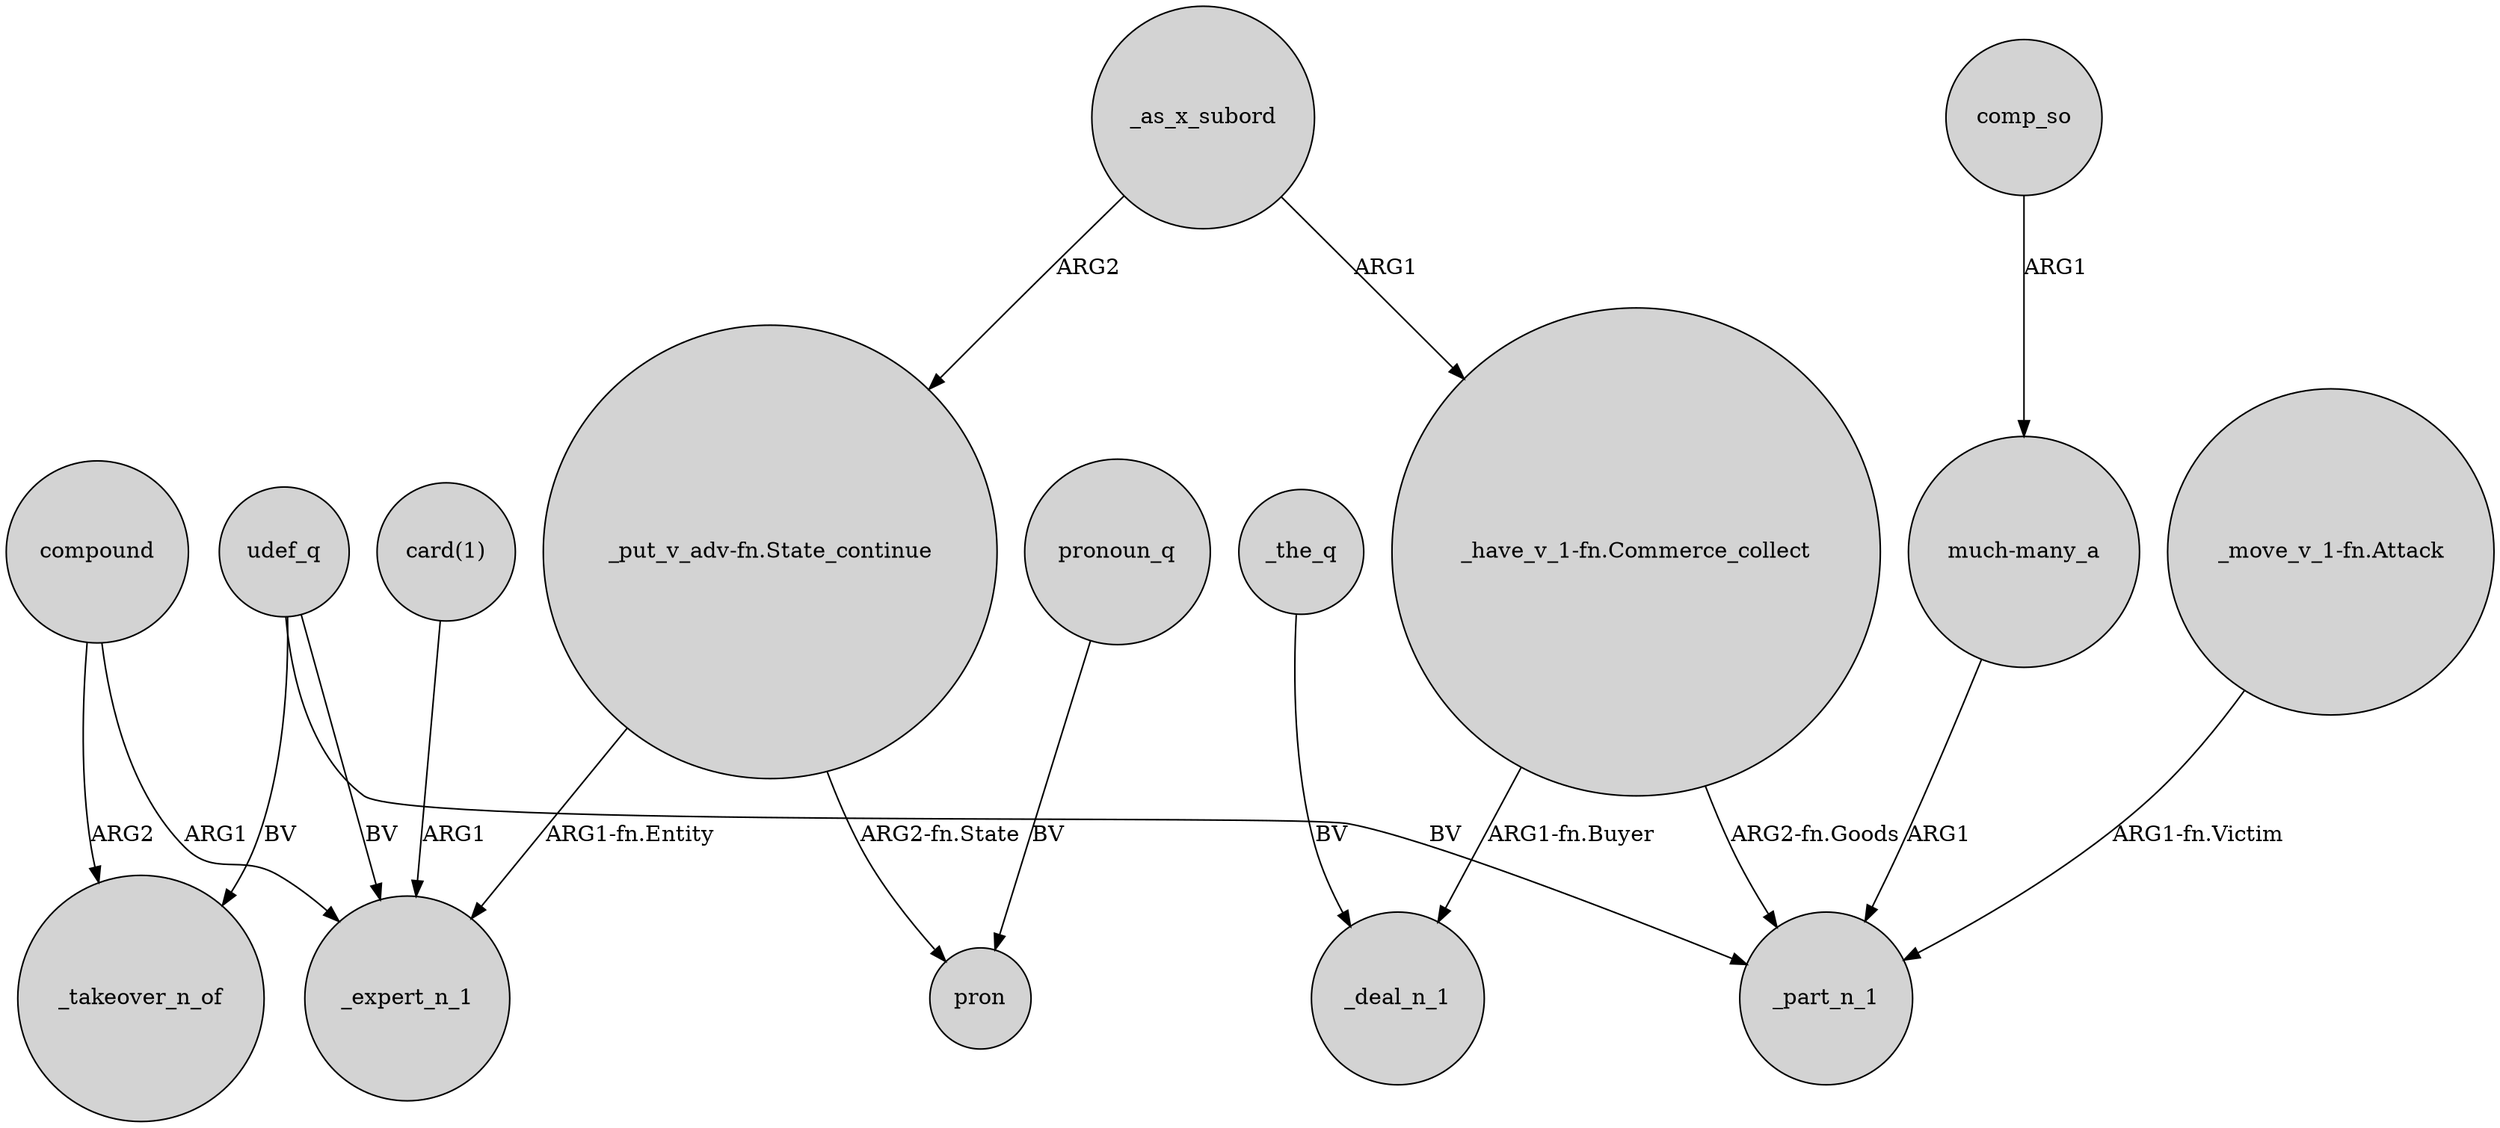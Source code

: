 digraph {
	node [shape=circle style=filled]
	_as_x_subord -> "_put_v_adv-fn.State_continue" [label=ARG2]
	"_have_v_1-fn.Commerce_collect" -> _part_n_1 [label="ARG2-fn.Goods"]
	comp_so -> "much-many_a" [label=ARG1]
	compound -> _takeover_n_of [label=ARG2]
	udef_q -> _takeover_n_of [label=BV]
	_the_q -> _deal_n_1 [label=BV]
	"_put_v_adv-fn.State_continue" -> _expert_n_1 [label="ARG1-fn.Entity"]
	udef_q -> _part_n_1 [label=BV]
	"card(1)" -> _expert_n_1 [label=ARG1]
	_as_x_subord -> "_have_v_1-fn.Commerce_collect" [label=ARG1]
	"_move_v_1-fn.Attack" -> _part_n_1 [label="ARG1-fn.Victim"]
	pronoun_q -> pron [label=BV]
	udef_q -> _expert_n_1 [label=BV]
	"_have_v_1-fn.Commerce_collect" -> _deal_n_1 [label="ARG1-fn.Buyer"]
	compound -> _expert_n_1 [label=ARG1]
	"much-many_a" -> _part_n_1 [label=ARG1]
	"_put_v_adv-fn.State_continue" -> pron [label="ARG2-fn.State"]
}
